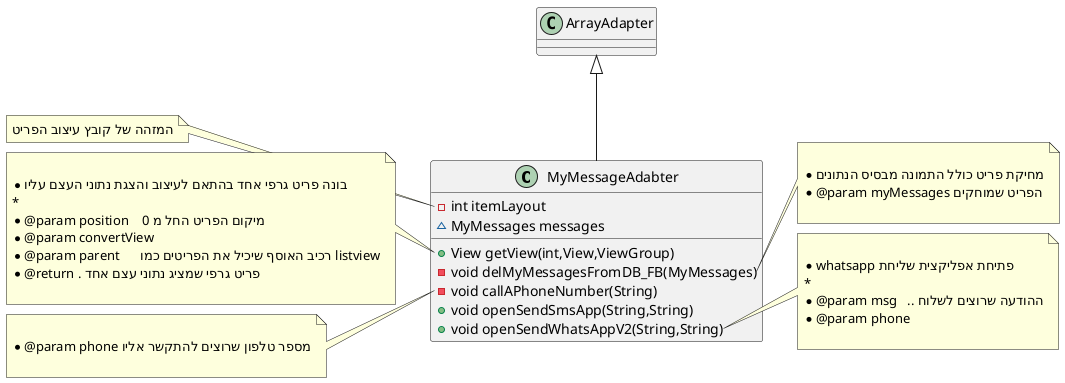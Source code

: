 @startuml
class MyMessageAdabter {
- int itemLayout
~ MyMessages messages
+ View getView(int,View,ViewGroup)
- void delMyMessagesFromDB_FB(MyMessages)
- void callAPhoneNumber(String)
+ void openSendSmsApp(String,String)
+ void openSendWhatsAppV2(String,String)
}
note left of MyMessageAdabter::itemLayout
המזהה של קובץ עיצוב הפריט
end note

note left of MyMessageAdabter::getView(int,View,ViewGroup)

     * בונה פריט גרפי אחד בהתאם לעיצוב והצגת נתוני העצם עליו
     *
     * @param position    מיקום הפריט החל מ 0
     * @param convertView
     * @param parent      רכיב האוסף שיכיל את הפריטים כמו listview
     * @return . פריט גרפי שמציג נתוני עצם אחד
     
end note
note right of MyMessageAdabter::delMyMessagesFromDB_FB(MyMessages)

     * מחיקת פריט כולל התמונה מבסיס הנתונים
     * @param myMessages הפריט שמוחקים
     
end note
note left of MyMessageAdabter::callAPhoneNumber(String)

     * @param phone מספר טלפון שרוצים להתקשר אליו
     
end note
note right of MyMessageAdabter::openSendWhatsAppV2(String,String)

     * פתיחת אפליקצית שליחת whatsapp
     *
     * @param msg   .. ההודעה שרוצים לשלוח
     * @param phone
     
end note



ArrayAdapter <|-- MyMessageAdabter
@enduml